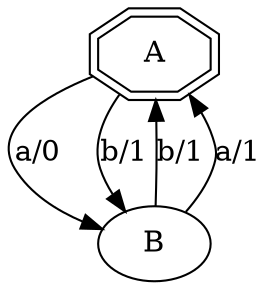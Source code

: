 digraph test_5 {
    A -> B [label="a/0"];
    B -> A [label="b/1"];
    A -> B [label="b/1"];
    B -> A [label="a/1"];
    A [shape=doubleoctagon];
}
